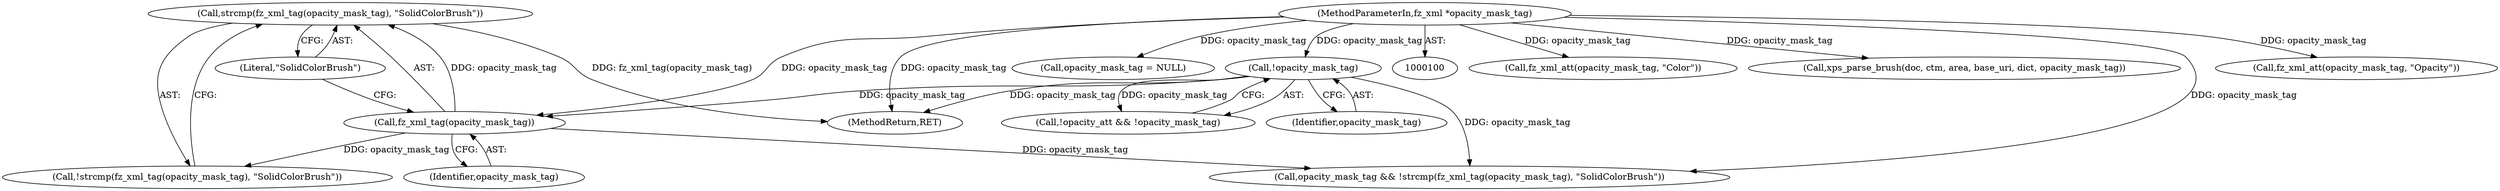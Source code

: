 digraph "0_ghostscript_60dabde18d7fe12b19da8b509bdfee9cc886aafc@API" {
"1000130" [label="(Call,strcmp(fz_xml_tag(opacity_mask_tag), \"SolidColorBrush\"))"];
"1000131" [label="(Call,fz_xml_tag(opacity_mask_tag))"];
"1000114" [label="(Call,!opacity_mask_tag)"];
"1000107" [label="(MethodParameterIn,fz_xml *opacity_mask_tag)"];
"1000133" [label="(Literal,\"SolidColorBrush\")"];
"1000144" [label="(Call,fz_xml_att(opacity_mask_tag, \"Color\"))"];
"1000114" [label="(Call,!opacity_mask_tag)"];
"1000223" [label="(Call,xps_parse_brush(doc, ctm, area, base_uri, dict, opacity_mask_tag))"];
"1000111" [label="(Call,!opacity_att && !opacity_mask_tag)"];
"1000127" [label="(Call,opacity_mask_tag && !strcmp(fz_xml_tag(opacity_mask_tag), \"SolidColorBrush\"))"];
"1000107" [label="(MethodParameterIn,fz_xml *opacity_mask_tag)"];
"1000115" [label="(Identifier,opacity_mask_tag)"];
"1000234" [label="(MethodReturn,RET)"];
"1000138" [label="(Call,fz_xml_att(opacity_mask_tag, \"Opacity\"))"];
"1000130" [label="(Call,strcmp(fz_xml_tag(opacity_mask_tag), \"SolidColorBrush\"))"];
"1000131" [label="(Call,fz_xml_tag(opacity_mask_tag))"];
"1000174" [label="(Call,opacity_mask_tag = NULL)"];
"1000129" [label="(Call,!strcmp(fz_xml_tag(opacity_mask_tag), \"SolidColorBrush\"))"];
"1000132" [label="(Identifier,opacity_mask_tag)"];
"1000130" -> "1000129"  [label="AST: "];
"1000130" -> "1000133"  [label="CFG: "];
"1000131" -> "1000130"  [label="AST: "];
"1000133" -> "1000130"  [label="AST: "];
"1000129" -> "1000130"  [label="CFG: "];
"1000130" -> "1000234"  [label="DDG: fz_xml_tag(opacity_mask_tag)"];
"1000131" -> "1000130"  [label="DDG: opacity_mask_tag"];
"1000131" -> "1000132"  [label="CFG: "];
"1000132" -> "1000131"  [label="AST: "];
"1000133" -> "1000131"  [label="CFG: "];
"1000131" -> "1000127"  [label="DDG: opacity_mask_tag"];
"1000131" -> "1000129"  [label="DDG: opacity_mask_tag"];
"1000114" -> "1000131"  [label="DDG: opacity_mask_tag"];
"1000107" -> "1000131"  [label="DDG: opacity_mask_tag"];
"1000114" -> "1000111"  [label="AST: "];
"1000114" -> "1000115"  [label="CFG: "];
"1000115" -> "1000114"  [label="AST: "];
"1000111" -> "1000114"  [label="CFG: "];
"1000114" -> "1000234"  [label="DDG: opacity_mask_tag"];
"1000114" -> "1000111"  [label="DDG: opacity_mask_tag"];
"1000107" -> "1000114"  [label="DDG: opacity_mask_tag"];
"1000114" -> "1000127"  [label="DDG: opacity_mask_tag"];
"1000107" -> "1000100"  [label="AST: "];
"1000107" -> "1000234"  [label="DDG: opacity_mask_tag"];
"1000107" -> "1000127"  [label="DDG: opacity_mask_tag"];
"1000107" -> "1000138"  [label="DDG: opacity_mask_tag"];
"1000107" -> "1000144"  [label="DDG: opacity_mask_tag"];
"1000107" -> "1000174"  [label="DDG: opacity_mask_tag"];
"1000107" -> "1000223"  [label="DDG: opacity_mask_tag"];
}
